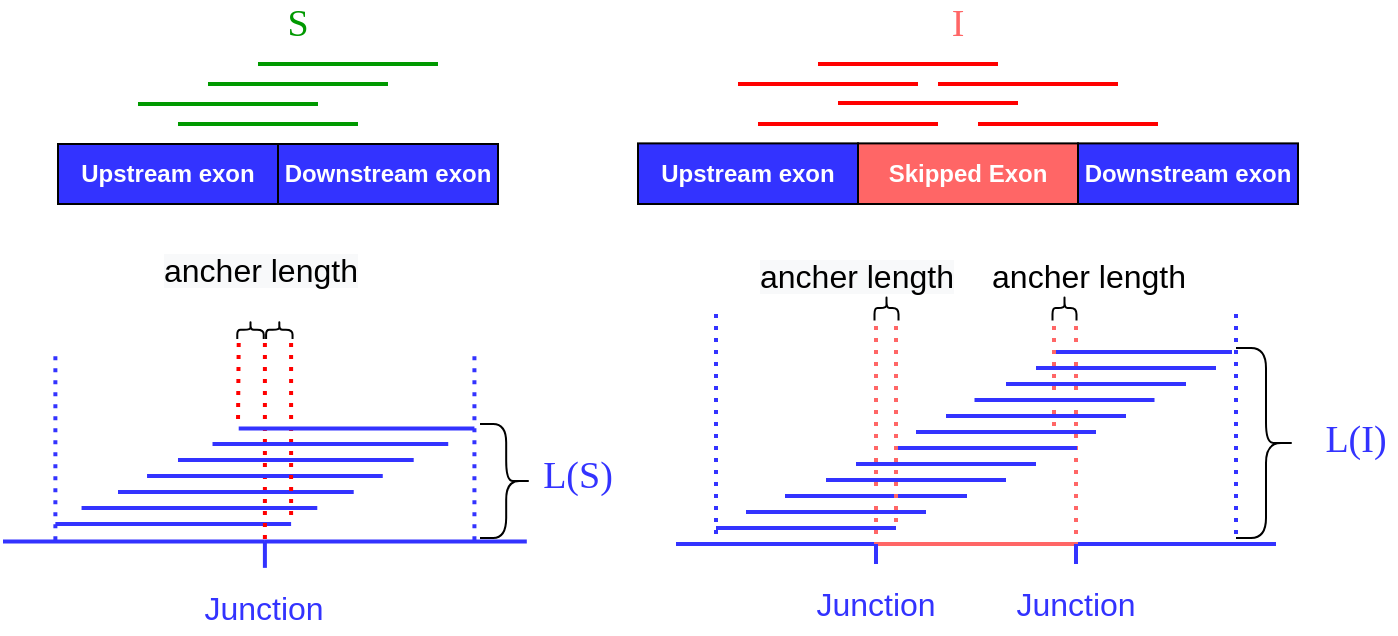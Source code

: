 <mxfile version="14.5.4" type="github">
  <diagram id="DNjFaCcENhAwe2-UgSe2" name="Page-1">
    <mxGraphModel dx="916" dy="840" grid="1" gridSize="10" guides="1" tooltips="1" connect="0" arrows="1" fold="1" page="1" pageScale="1" pageWidth="1169" pageHeight="827" math="0" shadow="0">
      <root>
        <mxCell id="0" />
        <mxCell id="1" parent="0" />
        <mxCell id="RrKAQk9WSgDsEkspCCAe-52" value="" style="group" parent="1" vertex="1" connectable="0">
          <mxGeometry x="332.5" y="350" width="275" height="205" as="geometry" />
        </mxCell>
        <mxCell id="8OU9jWKdstNd1OK4Vplz-22" value="" style="endArrow=none;dashed=1;html=1;dashPattern=1 2;strokeWidth=2;fontSize=16;fontColor=#3333FF;strokeColor=#FF0000;" edge="1" parent="RrKAQk9WSgDsEkspCCAe-52">
          <mxGeometry width="50" height="50" relative="1" as="geometry">
            <mxPoint x="117.857" y="59.516" as="sourcePoint" />
            <mxPoint x="117.5" y="100" as="targetPoint" />
          </mxGeometry>
        </mxCell>
        <mxCell id="RrKAQk9WSgDsEkspCCAe-29" value="" style="endArrow=none;html=1;strokeWidth=2;fontColor=#3333FF;strokeColor=#3333FF;" parent="RrKAQk9WSgDsEkspCCAe-52" edge="1">
          <mxGeometry width="50" height="50" relative="1" as="geometry">
            <mxPoint y="158.71" as="sourcePoint" />
            <mxPoint x="130.952" y="158.71" as="targetPoint" />
          </mxGeometry>
        </mxCell>
        <mxCell id="RrKAQk9WSgDsEkspCCAe-30" value="" style="endArrow=none;html=1;strokeWidth=2;strokeColor=#3333FF;" parent="RrKAQk9WSgDsEkspCCAe-52" edge="1">
          <mxGeometry width="50" height="50" relative="1" as="geometry">
            <mxPoint x="130.952" y="158.71" as="sourcePoint" />
            <mxPoint x="261.905" y="158.71" as="targetPoint" />
          </mxGeometry>
        </mxCell>
        <mxCell id="RrKAQk9WSgDsEkspCCAe-32" value="" style="endArrow=none;html=1;strokeWidth=2;strokeColor=#3333FF;" parent="RrKAQk9WSgDsEkspCCAe-52" edge="1">
          <mxGeometry width="50" height="50" relative="1" as="geometry">
            <mxPoint x="130.952" y="171.935" as="sourcePoint" />
            <mxPoint x="130.952" y="158.71" as="targetPoint" />
          </mxGeometry>
        </mxCell>
        <mxCell id="RrKAQk9WSgDsEkspCCAe-33" value="Junction" style="text;html=1;strokeColor=none;fillColor=none;align=center;verticalAlign=middle;whiteSpace=wrap;rounded=0;fontColor=#3333FF;fontSize=16;" parent="RrKAQk9WSgDsEkspCCAe-52" vertex="1">
          <mxGeometry x="104.762" y="178.548" width="52.381" height="26.452" as="geometry" />
        </mxCell>
        <mxCell id="RrKAQk9WSgDsEkspCCAe-34" value="" style="endArrow=none;html=1;strokeColor=#3333FF;strokeWidth=2;fontSize=16;fontColor=#3333FF;" parent="RrKAQk9WSgDsEkspCCAe-52" edge="1">
          <mxGeometry width="50" height="50" relative="1" as="geometry">
            <mxPoint x="26.19" y="150" as="sourcePoint" />
            <mxPoint x="144.048" y="150" as="targetPoint" />
          </mxGeometry>
        </mxCell>
        <mxCell id="RrKAQk9WSgDsEkspCCAe-37" value="" style="endArrow=none;dashed=1;html=1;dashPattern=1 2;strokeWidth=2;fontSize=16;fontColor=#3333FF;strokeColor=#FF0000;" parent="RrKAQk9WSgDsEkspCCAe-52" edge="1">
          <mxGeometry width="50" height="50" relative="1" as="geometry">
            <mxPoint x="130.952" y="59.516" as="sourcePoint" />
            <mxPoint x="130.952" y="158.71" as="targetPoint" />
          </mxGeometry>
        </mxCell>
        <mxCell id="RrKAQk9WSgDsEkspCCAe-39" value="" style="endArrow=none;html=1;strokeWidth=2;fontSize=16;fontColor=#3333FF;strokeColor=#3333FF;" parent="RrKAQk9WSgDsEkspCCAe-52" edge="1">
          <mxGeometry width="50" height="50" relative="1" as="geometry">
            <mxPoint x="87.497" y="118" as="sourcePoint" />
            <mxPoint x="205.354" y="118" as="targetPoint" />
          </mxGeometry>
        </mxCell>
        <mxCell id="RrKAQk9WSgDsEkspCCAe-40" value="" style="endArrow=none;html=1;strokeColor=#3333FF;strokeWidth=2;fontSize=16;fontColor=#3333FF;" parent="RrKAQk9WSgDsEkspCCAe-52" edge="1">
          <mxGeometry width="50" height="50" relative="1" as="geometry">
            <mxPoint x="39.281" y="142" as="sourcePoint" />
            <mxPoint x="157.138" y="142" as="targetPoint" />
          </mxGeometry>
        </mxCell>
        <mxCell id="RrKAQk9WSgDsEkspCCAe-41" value="" style="endArrow=none;html=1;strokeColor=#3333FF;strokeWidth=2;fontSize=16;fontColor=#3333FF;" parent="RrKAQk9WSgDsEkspCCAe-52" edge="1">
          <mxGeometry width="50" height="50" relative="1" as="geometry">
            <mxPoint x="57.504" y="134" as="sourcePoint" />
            <mxPoint x="175.361" y="134" as="targetPoint" />
          </mxGeometry>
        </mxCell>
        <mxCell id="RrKAQk9WSgDsEkspCCAe-42" value="" style="endArrow=none;html=1;strokeWidth=2;fontSize=16;fontColor=#3333FF;strokeColor=#3333FF;" parent="RrKAQk9WSgDsEkspCCAe-52" edge="1">
          <mxGeometry width="50" height="50" relative="1" as="geometry">
            <mxPoint x="72.022" y="126" as="sourcePoint" />
            <mxPoint x="189.879" y="126" as="targetPoint" />
          </mxGeometry>
        </mxCell>
        <mxCell id="RrKAQk9WSgDsEkspCCAe-48" value="" style="endArrow=none;dashed=1;html=1;dashPattern=1 2;strokeWidth=2;fontSize=16;fontColor=#3333FF;strokeColor=#3333FF;" parent="RrKAQk9WSgDsEkspCCAe-52" edge="1">
          <mxGeometry width="50" height="50" relative="1" as="geometry">
            <mxPoint x="26.19" y="66.129" as="sourcePoint" />
            <mxPoint x="26.19" y="158.71" as="targetPoint" />
          </mxGeometry>
        </mxCell>
        <mxCell id="RrKAQk9WSgDsEkspCCAe-49" value="" style="endArrow=none;dashed=1;html=1;dashPattern=1 2;strokeWidth=2;fontSize=16;fontColor=#3333FF;strokeColor=#3333FF;" parent="RrKAQk9WSgDsEkspCCAe-52" edge="1">
          <mxGeometry width="50" height="50" relative="1" as="geometry">
            <mxPoint x="235.714" y="66.129" as="sourcePoint" />
            <mxPoint x="235.714" y="158.71" as="targetPoint" />
          </mxGeometry>
        </mxCell>
        <mxCell id="8OU9jWKdstNd1OK4Vplz-21" value="" style="endArrow=none;dashed=1;html=1;dashPattern=1 2;strokeWidth=2;fontSize=16;fontColor=#3333FF;strokeColor=#FF0000;" edge="1" parent="RrKAQk9WSgDsEkspCCAe-52">
          <mxGeometry width="50" height="50" relative="1" as="geometry">
            <mxPoint x="144.048" y="59.516" as="sourcePoint" />
            <mxPoint x="144.048" y="146.806" as="targetPoint" />
          </mxGeometry>
        </mxCell>
        <mxCell id="8OU9jWKdstNd1OK4Vplz-23" value="" style="shape=curlyBracket;whiteSpace=wrap;html=1;rounded=1;fillColor=none;fontSize=16;fontColor=#3333FF;rotation=90;" vertex="1" parent="RrKAQk9WSgDsEkspCCAe-52">
          <mxGeometry x="119.167" y="46.29" width="9.167" height="13.226" as="geometry" />
        </mxCell>
        <mxCell id="8OU9jWKdstNd1OK4Vplz-24" value="" style="shape=curlyBracket;whiteSpace=wrap;html=1;rounded=1;fillColor=none;fontSize=16;fontColor=#3333FF;rotation=90;" vertex="1" parent="RrKAQk9WSgDsEkspCCAe-52">
          <mxGeometry x="133.571" y="46.29" width="9.167" height="13.226" as="geometry" />
        </mxCell>
        <mxCell id="RrKAQk9WSgDsEkspCCAe-50" value="" style="shape=curlyBracket;whiteSpace=wrap;html=1;rounded=1;fillColor=none;fontSize=16;fontColor=#3333FF;rotation=-180;" parent="RrKAQk9WSgDsEkspCCAe-52" vertex="1">
          <mxGeometry x="238.5" y="100" width="26.19" height="57" as="geometry" />
        </mxCell>
        <mxCell id="8OU9jWKdstNd1OK4Vplz-25" value="&lt;span style=&quot;color: rgb(0, 0, 0); font-family: helvetica; font-size: 16px; font-style: normal; font-weight: normal; letter-spacing: normal; text-align: center; text-indent: 0px; text-transform: none; word-spacing: 0px; background-color: rgb(248, 249, 250); text-decoration: none; display: inline; float: none;&quot;&gt;ancher length&lt;/span&gt;" style="text;whiteSpace=wrap;html=1;" vertex="1" parent="RrKAQk9WSgDsEkspCCAe-52">
          <mxGeometry x="78.571" y="6.613" width="157.143" height="39.677" as="geometry" />
        </mxCell>
        <mxCell id="8OU9jWKdstNd1OK4Vplz-37" value="" style="endArrow=none;html=1;strokeWidth=2;fontSize=16;fontColor=#3333FF;strokeColor=#3333FF;" edge="1" parent="RrKAQk9WSgDsEkspCCAe-52">
          <mxGeometry width="50" height="50" relative="1" as="geometry">
            <mxPoint x="104.757" y="110" as="sourcePoint" />
            <mxPoint x="222.614" y="110" as="targetPoint" />
          </mxGeometry>
        </mxCell>
        <mxCell id="8OU9jWKdstNd1OK4Vplz-38" value="" style="endArrow=none;html=1;strokeWidth=2;fontSize=16;fontColor=#3333FF;strokeColor=#3333FF;" edge="1" parent="RrKAQk9WSgDsEkspCCAe-52">
          <mxGeometry width="50" height="50" relative="1" as="geometry">
            <mxPoint x="117.857" y="102.21" as="sourcePoint" />
            <mxPoint x="235.714" y="102.21" as="targetPoint" />
          </mxGeometry>
        </mxCell>
        <mxCell id="RrKAQk9WSgDsEkspCCAe-97" value="" style="group" parent="1" vertex="1" connectable="0">
          <mxGeometry x="650" y="240" width="330" height="100" as="geometry" />
        </mxCell>
        <mxCell id="RrKAQk9WSgDsEkspCCAe-4" value="" style="group" parent="RrKAQk9WSgDsEkspCCAe-97" vertex="1" connectable="0">
          <mxGeometry y="69.697" width="330" height="30.303" as="geometry" />
        </mxCell>
        <mxCell id="RrKAQk9WSgDsEkspCCAe-5" value="&lt;b&gt;&lt;font color=&quot;#ffffff&quot;&gt;Downstream exon&lt;/font&gt;&lt;/b&gt;" style="rounded=0;whiteSpace=wrap;html=1;fillColor=#3333FF;" parent="RrKAQk9WSgDsEkspCCAe-4" vertex="1">
          <mxGeometry x="220" width="110" height="30.303" as="geometry" />
        </mxCell>
        <mxCell id="RrKAQk9WSgDsEkspCCAe-6" value="&lt;b&gt;&lt;font color=&quot;#ffffff&quot;&gt;Upstream exon&lt;/font&gt;&lt;/b&gt;" style="rounded=0;whiteSpace=wrap;html=1;fillColor=#3333FF;" parent="RrKAQk9WSgDsEkspCCAe-4" vertex="1">
          <mxGeometry width="110" height="30.303" as="geometry" />
        </mxCell>
        <mxCell id="RrKAQk9WSgDsEkspCCAe-7" value="&lt;b&gt;&lt;font color=&quot;#ffffff&quot;&gt;Skipped Exon&lt;/font&gt;&lt;/b&gt;" style="rounded=0;whiteSpace=wrap;html=1;fillColor=#FF6666;" parent="RrKAQk9WSgDsEkspCCAe-4" vertex="1">
          <mxGeometry x="110" width="110" height="30.303" as="geometry" />
        </mxCell>
        <mxCell id="RrKAQk9WSgDsEkspCCAe-27" value="&lt;font face=&quot;Comic Sans MS&quot; color=&quot;#ff6666&quot;&gt;&lt;span style=&quot;font-size: 19px&quot;&gt;I&lt;/span&gt;&lt;/font&gt;" style="text;html=1;strokeColor=none;fillColor=none;align=center;verticalAlign=middle;whiteSpace=wrap;rounded=0;" parent="RrKAQk9WSgDsEkspCCAe-97" vertex="1">
          <mxGeometry x="140" width="40" height="20.202" as="geometry" />
        </mxCell>
        <mxCell id="8OU9jWKdstNd1OK4Vplz-8" value="" style="endArrow=none;html=1;strokeWidth=2;fontSize=16;fontColor=#3333FF;strokeColor=#FF0000;" edge="1" parent="RrKAQk9WSgDsEkspCCAe-97">
          <mxGeometry width="50" height="50" relative="1" as="geometry">
            <mxPoint x="60" y="60" as="sourcePoint" />
            <mxPoint x="150" y="60" as="targetPoint" />
          </mxGeometry>
        </mxCell>
        <mxCell id="8OU9jWKdstNd1OK4Vplz-9" value="" style="endArrow=none;html=1;strokeWidth=2;fontSize=16;fontColor=#3333FF;strokeColor=#FF0000;" edge="1" parent="RrKAQk9WSgDsEkspCCAe-97">
          <mxGeometry width="50" height="50" relative="1" as="geometry">
            <mxPoint x="100" y="49.5" as="sourcePoint" />
            <mxPoint x="190" y="49.5" as="targetPoint" />
          </mxGeometry>
        </mxCell>
        <mxCell id="8OU9jWKdstNd1OK4Vplz-10" value="" style="endArrow=none;html=1;strokeWidth=2;fontSize=16;fontColor=#3333FF;strokeColor=#FF0000;" edge="1" parent="RrKAQk9WSgDsEkspCCAe-97">
          <mxGeometry width="50" height="50" relative="1" as="geometry">
            <mxPoint x="170" y="60" as="sourcePoint" />
            <mxPoint x="260" y="60" as="targetPoint" />
          </mxGeometry>
        </mxCell>
        <mxCell id="8OU9jWKdstNd1OK4Vplz-11" value="" style="endArrow=none;html=1;strokeWidth=2;fontSize=16;fontColor=#3333FF;strokeColor=#FF0000;" edge="1" parent="RrKAQk9WSgDsEkspCCAe-97">
          <mxGeometry width="50" height="50" relative="1" as="geometry">
            <mxPoint x="150" y="40" as="sourcePoint" />
            <mxPoint x="240" y="40" as="targetPoint" />
          </mxGeometry>
        </mxCell>
        <mxCell id="8OU9jWKdstNd1OK4Vplz-12" value="" style="endArrow=none;html=1;strokeWidth=2;fontSize=16;fontColor=#3333FF;strokeColor=#FF0000;" edge="1" parent="RrKAQk9WSgDsEkspCCAe-97">
          <mxGeometry width="50" height="50" relative="1" as="geometry">
            <mxPoint x="90" y="30" as="sourcePoint" />
            <mxPoint x="180" y="30" as="targetPoint" />
          </mxGeometry>
        </mxCell>
        <mxCell id="8OU9jWKdstNd1OK4Vplz-13" value="" style="endArrow=none;html=1;strokeWidth=2;fontSize=16;fontColor=#3333FF;strokeColor=#FF0000;" edge="1" parent="RrKAQk9WSgDsEkspCCAe-97">
          <mxGeometry width="50" height="50" relative="1" as="geometry">
            <mxPoint x="50" y="40" as="sourcePoint" />
            <mxPoint x="140" y="40" as="targetPoint" />
          </mxGeometry>
        </mxCell>
        <mxCell id="RrKAQk9WSgDsEkspCCAe-98" value="" style="group" parent="1" vertex="1" connectable="0">
          <mxGeometry x="360" y="240" width="220" height="100" as="geometry" />
        </mxCell>
        <mxCell id="RrKAQk9WSgDsEkspCCAe-1" value="" style="group" parent="RrKAQk9WSgDsEkspCCAe-98" vertex="1" connectable="0">
          <mxGeometry y="70" width="220" height="30" as="geometry" />
        </mxCell>
        <mxCell id="RrKAQk9WSgDsEkspCCAe-2" value="&lt;b&gt;&lt;font color=&quot;#ffffff&quot;&gt;Upstream exon&lt;/font&gt;&lt;/b&gt;" style="rounded=0;whiteSpace=wrap;html=1;fillColor=#3333FF;" parent="RrKAQk9WSgDsEkspCCAe-1" vertex="1">
          <mxGeometry width="110" height="30" as="geometry" />
        </mxCell>
        <mxCell id="RrKAQk9WSgDsEkspCCAe-3" value="&lt;b&gt;&lt;font color=&quot;#ffffff&quot;&gt;Downstream exon&lt;/font&gt;&lt;/b&gt;" style="rounded=0;whiteSpace=wrap;html=1;fillColor=#3333FF;" parent="RrKAQk9WSgDsEkspCCAe-1" vertex="1">
          <mxGeometry x="110" width="110" height="30" as="geometry" />
        </mxCell>
        <mxCell id="RrKAQk9WSgDsEkspCCAe-26" value="&lt;font color=&quot;#009900&quot; style=&quot;font-size: 19px&quot; face=&quot;Comic Sans MS&quot;&gt;S&lt;/font&gt;" style="text;html=1;strokeColor=none;fillColor=none;align=center;verticalAlign=middle;whiteSpace=wrap;rounded=0;" parent="RrKAQk9WSgDsEkspCCAe-98" vertex="1">
          <mxGeometry x="100" width="40" height="20" as="geometry" />
        </mxCell>
        <mxCell id="8OU9jWKdstNd1OK4Vplz-1" value="" style="endArrow=none;html=1;strokeWidth=2;fontSize=16;fontColor=#3333FF;strokeColor=#009900;" edge="1" parent="RrKAQk9WSgDsEkspCCAe-98">
          <mxGeometry width="50" height="50" relative="1" as="geometry">
            <mxPoint x="60" y="60" as="sourcePoint" />
            <mxPoint x="150" y="60" as="targetPoint" />
          </mxGeometry>
        </mxCell>
        <mxCell id="8OU9jWKdstNd1OK4Vplz-4" value="" style="endArrow=none;html=1;strokeWidth=2;fontSize=16;fontColor=#3333FF;strokeColor=#009900;" edge="1" parent="RrKAQk9WSgDsEkspCCAe-98">
          <mxGeometry width="50" height="50" relative="1" as="geometry">
            <mxPoint x="40" y="50" as="sourcePoint" />
            <mxPoint x="130" y="50" as="targetPoint" />
          </mxGeometry>
        </mxCell>
        <mxCell id="8OU9jWKdstNd1OK4Vplz-5" value="" style="endArrow=none;html=1;strokeWidth=2;fontSize=16;fontColor=#3333FF;strokeColor=#009900;" edge="1" parent="RrKAQk9WSgDsEkspCCAe-98">
          <mxGeometry width="50" height="50" relative="1" as="geometry">
            <mxPoint x="75" y="40" as="sourcePoint" />
            <mxPoint x="165" y="40" as="targetPoint" />
          </mxGeometry>
        </mxCell>
        <mxCell id="8OU9jWKdstNd1OK4Vplz-6" value="" style="endArrow=none;html=1;strokeWidth=2;fontSize=16;fontColor=#3333FF;strokeColor=#009900;" edge="1" parent="RrKAQk9WSgDsEkspCCAe-98">
          <mxGeometry width="50" height="50" relative="1" as="geometry">
            <mxPoint x="100" y="30" as="sourcePoint" />
            <mxPoint x="190" y="30" as="targetPoint" />
          </mxGeometry>
        </mxCell>
        <mxCell id="RrKAQk9WSgDsEkspCCAe-51" value="&lt;font style=&quot;font-size: 19px&quot; face=&quot;Comic Sans MS&quot; color=&quot;#3333ff&quot;&gt;L(S)&lt;/font&gt;" style="text;html=1;strokeColor=none;fillColor=none;align=center;verticalAlign=middle;whiteSpace=wrap;rounded=0;" parent="1" vertex="1">
          <mxGeometry x="600" y="465.5" width="40" height="20" as="geometry" />
        </mxCell>
        <mxCell id="8OU9jWKdstNd1OK4Vplz-35" value="" style="group" vertex="1" connectable="0" parent="1">
          <mxGeometry x="669" y="355" width="360" height="195" as="geometry" />
        </mxCell>
        <mxCell id="RrKAQk9WSgDsEkspCCAe-99" value="" style="group" parent="8OU9jWKdstNd1OK4Vplz-35" vertex="1" connectable="0">
          <mxGeometry y="35" width="310" height="160" as="geometry" />
        </mxCell>
        <mxCell id="RrKAQk9WSgDsEkspCCAe-73" value="" style="endArrow=none;html=1;strokeWidth=2;fontColor=#3333FF;strokeColor=#3333FF;" parent="RrKAQk9WSgDsEkspCCAe-99" edge="1">
          <mxGeometry width="50" height="50" relative="1" as="geometry">
            <mxPoint y="120" as="sourcePoint" />
            <mxPoint x="100" y="120" as="targetPoint" />
          </mxGeometry>
        </mxCell>
        <mxCell id="RrKAQk9WSgDsEkspCCAe-74" value="" style="endArrow=none;html=1;strokeWidth=2;strokeColor=#FF6666;" parent="RrKAQk9WSgDsEkspCCAe-99" edge="1">
          <mxGeometry width="50" height="50" relative="1" as="geometry">
            <mxPoint x="100" y="120" as="sourcePoint" />
            <mxPoint x="200" y="120" as="targetPoint" />
          </mxGeometry>
        </mxCell>
        <mxCell id="RrKAQk9WSgDsEkspCCAe-75" value="" style="endArrow=none;html=1;strokeWidth=2;strokeColor=#3333FF;" parent="RrKAQk9WSgDsEkspCCAe-99" edge="1">
          <mxGeometry width="50" height="50" relative="1" as="geometry">
            <mxPoint x="200" y="120" as="sourcePoint" />
            <mxPoint x="300" y="120" as="targetPoint" />
          </mxGeometry>
        </mxCell>
        <mxCell id="RrKAQk9WSgDsEkspCCAe-76" value="" style="endArrow=none;dashed=1;html=1;dashPattern=1 2;strokeWidth=2;fontSize=16;fontColor=#3333FF;strokeColor=#FF6666;" parent="RrKAQk9WSgDsEkspCCAe-99" edge="1">
          <mxGeometry width="50" height="50" relative="1" as="geometry">
            <mxPoint x="100" y="11" as="sourcePoint" />
            <mxPoint x="100" y="120" as="targetPoint" />
          </mxGeometry>
        </mxCell>
        <mxCell id="RrKAQk9WSgDsEkspCCAe-77" value="" style="endArrow=none;dashed=1;html=1;dashPattern=1 2;strokeWidth=2;fontSize=16;fontColor=#3333FF;strokeColor=#FF6666;" parent="RrKAQk9WSgDsEkspCCAe-99" edge="1">
          <mxGeometry width="50" height="50" relative="1" as="geometry">
            <mxPoint x="200" y="11" as="sourcePoint" />
            <mxPoint x="200" y="120" as="targetPoint" />
          </mxGeometry>
        </mxCell>
        <mxCell id="RrKAQk9WSgDsEkspCCAe-78" value="" style="endArrow=none;html=1;strokeColor=#3333FF;strokeWidth=2;fontSize=16;fontColor=#3333FF;" parent="RrKAQk9WSgDsEkspCCAe-99" edge="1">
          <mxGeometry width="50" height="50" relative="1" as="geometry">
            <mxPoint x="20" y="112" as="sourcePoint" />
            <mxPoint x="110" y="112" as="targetPoint" />
          </mxGeometry>
        </mxCell>
        <mxCell id="RrKAQk9WSgDsEkspCCAe-81" value="" style="endArrow=none;html=1;strokeWidth=2;strokeColor=#3333FF;" parent="RrKAQk9WSgDsEkspCCAe-99" edge="1">
          <mxGeometry width="50" height="50" relative="1" as="geometry">
            <mxPoint x="100" y="130" as="sourcePoint" />
            <mxPoint x="100" y="120" as="targetPoint" />
          </mxGeometry>
        </mxCell>
        <mxCell id="RrKAQk9WSgDsEkspCCAe-83" value="" style="endArrow=none;html=1;strokeWidth=2;strokeColor=#3333FF;" parent="RrKAQk9WSgDsEkspCCAe-99" edge="1">
          <mxGeometry width="50" height="50" relative="1" as="geometry">
            <mxPoint x="200" y="130" as="sourcePoint" />
            <mxPoint x="200" y="120" as="targetPoint" />
          </mxGeometry>
        </mxCell>
        <mxCell id="RrKAQk9WSgDsEkspCCAe-84" value="Junction" style="text;html=1;strokeColor=none;fillColor=none;align=center;verticalAlign=middle;whiteSpace=wrap;rounded=0;fontColor=#3333FF;fontSize=16;" parent="RrKAQk9WSgDsEkspCCAe-99" vertex="1">
          <mxGeometry x="80" y="140" width="40" height="20" as="geometry" />
        </mxCell>
        <mxCell id="RrKAQk9WSgDsEkspCCAe-85" value="Junction" style="text;html=1;strokeColor=none;fillColor=none;align=center;verticalAlign=middle;whiteSpace=wrap;rounded=0;fontColor=#3333FF;fontSize=16;" parent="RrKAQk9WSgDsEkspCCAe-99" vertex="1">
          <mxGeometry x="180" y="140" width="40" height="20" as="geometry" />
        </mxCell>
        <mxCell id="RrKAQk9WSgDsEkspCCAe-87" value="" style="endArrow=none;html=1;strokeColor=#3333FF;strokeWidth=2;fontSize=16;fontColor=#3333FF;" parent="RrKAQk9WSgDsEkspCCAe-99" edge="1">
          <mxGeometry width="50" height="50" relative="1" as="geometry">
            <mxPoint x="35" y="104" as="sourcePoint" />
            <mxPoint x="125" y="104" as="targetPoint" />
          </mxGeometry>
        </mxCell>
        <mxCell id="RrKAQk9WSgDsEkspCCAe-88" value="" style="endArrow=none;html=1;strokeColor=#3333FF;strokeWidth=2;fontSize=16;fontColor=#3333FF;" parent="RrKAQk9WSgDsEkspCCAe-99" edge="1">
          <mxGeometry width="50" height="50" relative="1" as="geometry">
            <mxPoint x="54.5" y="96" as="sourcePoint" />
            <mxPoint x="145.5" y="96" as="targetPoint" />
          </mxGeometry>
        </mxCell>
        <mxCell id="RrKAQk9WSgDsEkspCCAe-89" value="" style="endArrow=none;html=1;strokeColor=#3333FF;strokeWidth=2;fontSize=16;fontColor=#3333FF;" parent="RrKAQk9WSgDsEkspCCAe-99" edge="1">
          <mxGeometry width="50" height="50" relative="1" as="geometry">
            <mxPoint x="188" y="24" as="sourcePoint" />
            <mxPoint x="278" y="24" as="targetPoint" />
          </mxGeometry>
        </mxCell>
        <mxCell id="RrKAQk9WSgDsEkspCCAe-90" value="" style="endArrow=none;html=1;strokeColor=#3333FF;strokeWidth=2;fontSize=16;fontColor=#3333FF;" parent="RrKAQk9WSgDsEkspCCAe-99" edge="1">
          <mxGeometry width="50" height="50" relative="1" as="geometry">
            <mxPoint x="110.5" y="72" as="sourcePoint" />
            <mxPoint x="200.5" y="72" as="targetPoint" />
          </mxGeometry>
        </mxCell>
        <mxCell id="RrKAQk9WSgDsEkspCCAe-92" value="" style="endArrow=none;dashed=1;html=1;dashPattern=1 2;strokeWidth=2;fontSize=16;fontColor=#3333FF;strokeColor=#3333FF;" parent="RrKAQk9WSgDsEkspCCAe-99" edge="1">
          <mxGeometry width="50" height="50" relative="1" as="geometry">
            <mxPoint x="280" y="5" as="sourcePoint" />
            <mxPoint x="280" y="120" as="targetPoint" />
          </mxGeometry>
        </mxCell>
        <mxCell id="RrKAQk9WSgDsEkspCCAe-93" value="" style="endArrow=none;dashed=1;html=1;dashPattern=1 2;strokeWidth=2;fontSize=16;fontColor=#3333FF;strokeColor=#3333FF;" parent="RrKAQk9WSgDsEkspCCAe-99" edge="1">
          <mxGeometry width="50" height="50" relative="1" as="geometry">
            <mxPoint x="20" y="5" as="sourcePoint" />
            <mxPoint x="20" y="120" as="targetPoint" />
          </mxGeometry>
        </mxCell>
        <mxCell id="XnRIO4iFNnF-pJnEFTLa-11" value="" style="endArrow=none;dashed=1;html=1;dashPattern=1 2;strokeWidth=2;fontSize=16;fontColor=#3333FF;strokeColor=#FF6666;" parent="RrKAQk9WSgDsEkspCCAe-99" edge="1">
          <mxGeometry width="50" height="50" relative="1" as="geometry">
            <mxPoint x="189" y="11" as="sourcePoint" />
            <mxPoint x="189" y="61" as="targetPoint" />
          </mxGeometry>
        </mxCell>
        <mxCell id="XnRIO4iFNnF-pJnEFTLa-12" value="" style="shape=curlyBracket;whiteSpace=wrap;html=1;rounded=1;fillColor=none;fontSize=16;fontColor=#3333FF;rotation=90;" parent="RrKAQk9WSgDsEkspCCAe-99" vertex="1">
          <mxGeometry x="188" y="-4" width="12.5" height="12" as="geometry" />
        </mxCell>
        <mxCell id="8OU9jWKdstNd1OK4Vplz-18" value="" style="endArrow=none;dashed=1;html=1;dashPattern=1 2;strokeWidth=2;fontSize=16;fontColor=#3333FF;strokeColor=#FF6666;" edge="1" parent="RrKAQk9WSgDsEkspCCAe-99">
          <mxGeometry width="50" height="50" relative="1" as="geometry">
            <mxPoint x="110" y="11" as="sourcePoint" />
            <mxPoint x="110" y="111" as="targetPoint" />
          </mxGeometry>
        </mxCell>
        <mxCell id="8OU9jWKdstNd1OK4Vplz-19" value="" style="shape=curlyBracket;whiteSpace=wrap;html=1;rounded=1;fillColor=none;fontSize=16;fontColor=#3333FF;rotation=90;" vertex="1" parent="RrKAQk9WSgDsEkspCCAe-99">
          <mxGeometry x="99" y="-4" width="12.5" height="12" as="geometry" />
        </mxCell>
        <mxCell id="8OU9jWKdstNd1OK4Vplz-27" value="" style="endArrow=none;html=1;strokeColor=#3333FF;strokeWidth=2;fontSize=16;fontColor=#3333FF;" edge="1" parent="RrKAQk9WSgDsEkspCCAe-99">
          <mxGeometry width="50" height="50" relative="1" as="geometry">
            <mxPoint x="75" y="88" as="sourcePoint" />
            <mxPoint x="165" y="88" as="targetPoint" />
          </mxGeometry>
        </mxCell>
        <mxCell id="8OU9jWKdstNd1OK4Vplz-28" value="" style="endArrow=none;html=1;strokeColor=#3333FF;strokeWidth=2;fontSize=16;fontColor=#3333FF;" edge="1" parent="RrKAQk9WSgDsEkspCCAe-99">
          <mxGeometry width="50" height="50" relative="1" as="geometry">
            <mxPoint x="90" y="80" as="sourcePoint" />
            <mxPoint x="180" y="80" as="targetPoint" />
          </mxGeometry>
        </mxCell>
        <mxCell id="8OU9jWKdstNd1OK4Vplz-29" value="" style="endArrow=none;html=1;strokeColor=#3333FF;strokeWidth=2;fontSize=16;fontColor=#3333FF;" edge="1" parent="RrKAQk9WSgDsEkspCCAe-99">
          <mxGeometry width="50" height="50" relative="1" as="geometry">
            <mxPoint x="120" y="64" as="sourcePoint" />
            <mxPoint x="210" y="64" as="targetPoint" />
          </mxGeometry>
        </mxCell>
        <mxCell id="8OU9jWKdstNd1OK4Vplz-30" value="" style="endArrow=none;html=1;strokeColor=#3333FF;strokeWidth=2;fontSize=16;fontColor=#3333FF;" edge="1" parent="RrKAQk9WSgDsEkspCCAe-99">
          <mxGeometry width="50" height="50" relative="1" as="geometry">
            <mxPoint x="149.25" y="48" as="sourcePoint" />
            <mxPoint x="239.25" y="48" as="targetPoint" />
          </mxGeometry>
        </mxCell>
        <mxCell id="8OU9jWKdstNd1OK4Vplz-31" value="" style="endArrow=none;html=1;strokeColor=#3333FF;strokeWidth=2;fontSize=16;fontColor=#3333FF;" edge="1" parent="RrKAQk9WSgDsEkspCCAe-99">
          <mxGeometry width="50" height="50" relative="1" as="geometry">
            <mxPoint x="135" y="56" as="sourcePoint" />
            <mxPoint x="225" y="56" as="targetPoint" />
          </mxGeometry>
        </mxCell>
        <mxCell id="8OU9jWKdstNd1OK4Vplz-32" value="" style="endArrow=none;html=1;strokeColor=#3333FF;strokeWidth=2;fontSize=16;fontColor=#3333FF;" edge="1" parent="RrKAQk9WSgDsEkspCCAe-99">
          <mxGeometry width="50" height="50" relative="1" as="geometry">
            <mxPoint x="165" y="40" as="sourcePoint" />
            <mxPoint x="255" y="40" as="targetPoint" />
          </mxGeometry>
        </mxCell>
        <mxCell id="8OU9jWKdstNd1OK4Vplz-33" value="" style="endArrow=none;html=1;strokeColor=#3333FF;strokeWidth=2;fontSize=16;fontColor=#3333FF;" edge="1" parent="RrKAQk9WSgDsEkspCCAe-99">
          <mxGeometry width="50" height="50" relative="1" as="geometry">
            <mxPoint x="180" y="32" as="sourcePoint" />
            <mxPoint x="270" y="32" as="targetPoint" />
          </mxGeometry>
        </mxCell>
        <mxCell id="RrKAQk9WSgDsEkspCCAe-94" value="" style="shape=curlyBracket;whiteSpace=wrap;html=1;rounded=1;fillColor=none;fontSize=16;fontColor=#3333FF;rotation=-180;size=0.5;" parent="RrKAQk9WSgDsEkspCCAe-99" vertex="1">
          <mxGeometry x="280" y="22" width="30" height="95" as="geometry" />
        </mxCell>
        <mxCell id="8OU9jWKdstNd1OK4Vplz-20" value="&lt;span style=&quot;color: rgb(0, 0, 0); font-family: helvetica; font-size: 16px; font-style: normal; font-weight: normal; letter-spacing: normal; text-align: center; text-indent: 0px; text-transform: none; word-spacing: 0px; background-color: rgb(248, 249, 250); text-decoration: none; display: inline; float: none;&quot;&gt;ancher length&lt;/span&gt;" style="text;whiteSpace=wrap;html=1;" vertex="1" parent="8OU9jWKdstNd1OK4Vplz-35">
          <mxGeometry x="40" y="5" width="120" height="30" as="geometry" />
        </mxCell>
        <mxCell id="RrKAQk9WSgDsEkspCCAe-95" value="&lt;font style=&quot;font-size: 19px&quot; face=&quot;Comic Sans MS&quot; color=&quot;#3333ff&quot;&gt;L(I)&lt;/font&gt;" style="text;html=1;strokeColor=none;fillColor=none;align=center;verticalAlign=middle;whiteSpace=wrap;rounded=0;" parent="8OU9jWKdstNd1OK4Vplz-35" vertex="1">
          <mxGeometry x="320" y="92.5" width="40" height="20" as="geometry" />
        </mxCell>
        <mxCell id="XnRIO4iFNnF-pJnEFTLa-13" value="&lt;font style=&quot;font-size: 16px&quot;&gt;ancher length&lt;/font&gt;" style="text;html=1;strokeColor=none;fillColor=none;align=center;verticalAlign=middle;whiteSpace=wrap;rounded=0;" parent="8OU9jWKdstNd1OK4Vplz-35" vertex="1">
          <mxGeometry x="151" y="11" width="110.75" height="20" as="geometry" />
        </mxCell>
      </root>
    </mxGraphModel>
  </diagram>
</mxfile>
